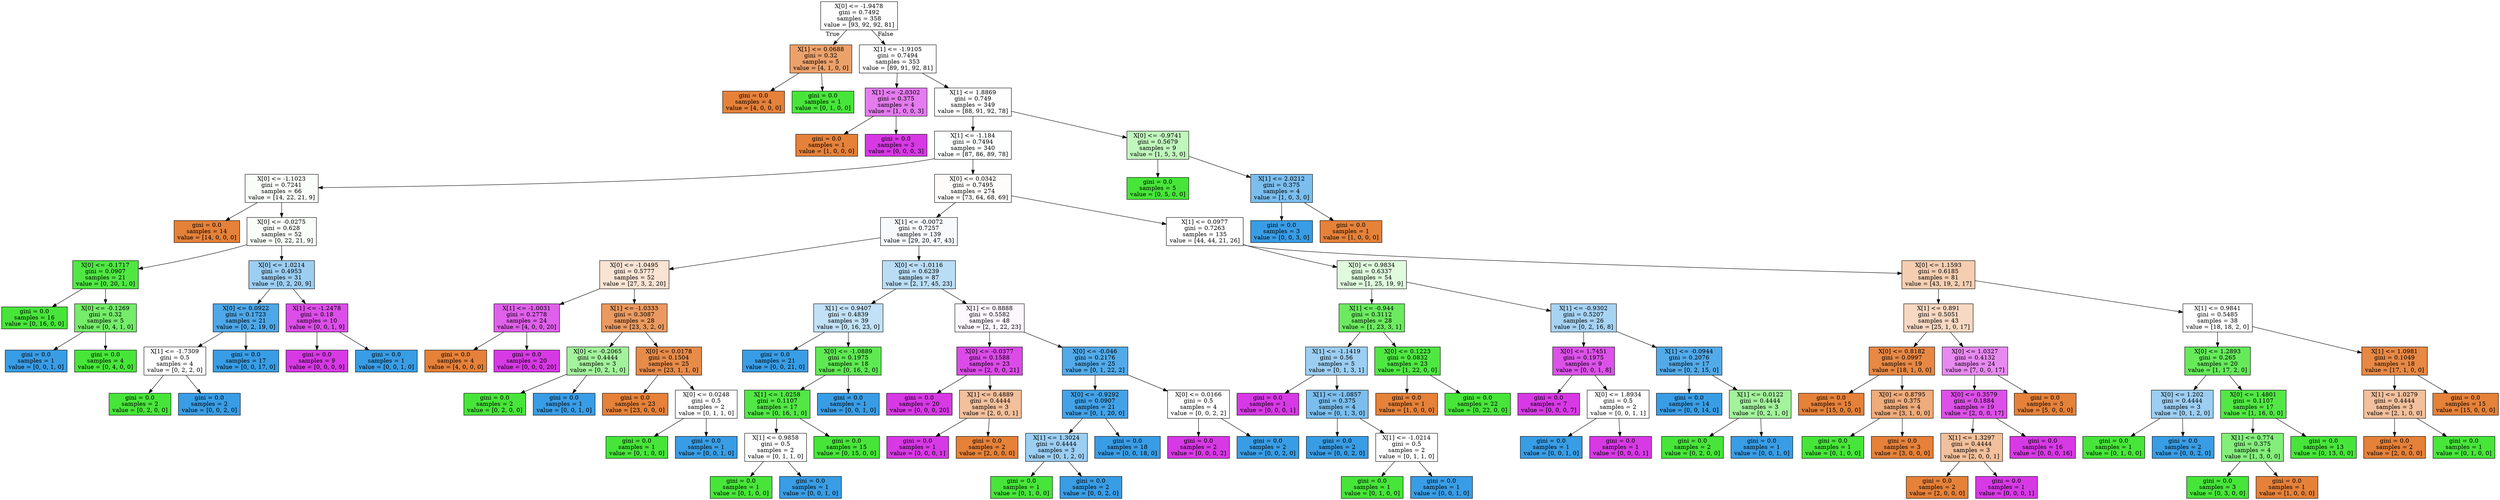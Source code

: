 digraph Tree {
node [shape=box, style="filled", color="black"] ;
0 [label="X[0] <= -1.9478\ngini = 0.7492\nsamples = 358\nvalue = [93, 92, 92, 81]", fillcolor="#e5813901"] ;
1 [label="X[1] <= 0.0688\ngini = 0.32\nsamples = 5\nvalue = [4, 1, 0, 0]", fillcolor="#e58139bf"] ;
0 -> 1 [labeldistance=2.5, labelangle=45, headlabel="True"] ;
2 [label="gini = 0.0\nsamples = 4\nvalue = [4, 0, 0, 0]", fillcolor="#e58139ff"] ;
1 -> 2 ;
3 [label="gini = 0.0\nsamples = 1\nvalue = [0, 1, 0, 0]", fillcolor="#47e539ff"] ;
1 -> 3 ;
4 [label="X[1] <= -1.9105\ngini = 0.7494\nsamples = 353\nvalue = [89, 91, 92, 81]", fillcolor="#399de501"] ;
0 -> 4 [labeldistance=2.5, labelangle=-45, headlabel="False"] ;
5 [label="X[1] <= -2.0302\ngini = 0.375\nsamples = 4\nvalue = [1, 0, 0, 3]", fillcolor="#d739e5aa"] ;
4 -> 5 ;
6 [label="gini = 0.0\nsamples = 1\nvalue = [1, 0, 0, 0]", fillcolor="#e58139ff"] ;
5 -> 6 ;
7 [label="gini = 0.0\nsamples = 3\nvalue = [0, 0, 0, 3]", fillcolor="#d739e5ff"] ;
5 -> 7 ;
8 [label="X[1] <= 1.8869\ngini = 0.749\nsamples = 349\nvalue = [88, 91, 92, 78]", fillcolor="#399de501"] ;
4 -> 8 ;
9 [label="X[1] <= -1.184\ngini = 0.7494\nsamples = 340\nvalue = [87, 86, 89, 78]", fillcolor="#399de502"] ;
8 -> 9 ;
10 [label="X[0] <= -1.1023\ngini = 0.7241\nsamples = 66\nvalue = [14, 22, 21, 9]", fillcolor="#47e53906"] ;
9 -> 10 ;
11 [label="gini = 0.0\nsamples = 14\nvalue = [14, 0, 0, 0]", fillcolor="#e58139ff"] ;
10 -> 11 ;
12 [label="X[0] <= -0.0275\ngini = 0.628\nsamples = 52\nvalue = [0, 22, 21, 9]", fillcolor="#47e53908"] ;
10 -> 12 ;
13 [label="X[0] <= -0.1717\ngini = 0.0907\nsamples = 21\nvalue = [0, 20, 1, 0]", fillcolor="#47e539f2"] ;
12 -> 13 ;
14 [label="gini = 0.0\nsamples = 16\nvalue = [0, 16, 0, 0]", fillcolor="#47e539ff"] ;
13 -> 14 ;
15 [label="X[0] <= -0.1269\ngini = 0.32\nsamples = 5\nvalue = [0, 4, 1, 0]", fillcolor="#47e539bf"] ;
13 -> 15 ;
16 [label="gini = 0.0\nsamples = 1\nvalue = [0, 0, 1, 0]", fillcolor="#399de5ff"] ;
15 -> 16 ;
17 [label="gini = 0.0\nsamples = 4\nvalue = [0, 4, 0, 0]", fillcolor="#47e539ff"] ;
15 -> 17 ;
18 [label="X[0] <= 1.0214\ngini = 0.4953\nsamples = 31\nvalue = [0, 2, 20, 9]", fillcolor="#399de57f"] ;
12 -> 18 ;
19 [label="X[0] <= 0.0922\ngini = 0.1723\nsamples = 21\nvalue = [0, 2, 19, 0]", fillcolor="#399de5e4"] ;
18 -> 19 ;
20 [label="X[1] <= -1.7309\ngini = 0.5\nsamples = 4\nvalue = [0, 2, 2, 0]", fillcolor="#47e53900"] ;
19 -> 20 ;
21 [label="gini = 0.0\nsamples = 2\nvalue = [0, 2, 0, 0]", fillcolor="#47e539ff"] ;
20 -> 21 ;
22 [label="gini = 0.0\nsamples = 2\nvalue = [0, 0, 2, 0]", fillcolor="#399de5ff"] ;
20 -> 22 ;
23 [label="gini = 0.0\nsamples = 17\nvalue = [0, 0, 17, 0]", fillcolor="#399de5ff"] ;
19 -> 23 ;
24 [label="X[1] <= -1.2478\ngini = 0.18\nsamples = 10\nvalue = [0, 0, 1, 9]", fillcolor="#d739e5e3"] ;
18 -> 24 ;
25 [label="gini = 0.0\nsamples = 9\nvalue = [0, 0, 0, 9]", fillcolor="#d739e5ff"] ;
24 -> 25 ;
26 [label="gini = 0.0\nsamples = 1\nvalue = [0, 0, 1, 0]", fillcolor="#399de5ff"] ;
24 -> 26 ;
27 [label="X[0] <= 0.0342\ngini = 0.7495\nsamples = 274\nvalue = [73, 64, 68, 69]", fillcolor="#e5813905"] ;
9 -> 27 ;
28 [label="X[1] <= -0.0072\ngini = 0.7257\nsamples = 139\nvalue = [29, 20, 47, 43]", fillcolor="#399de50b"] ;
27 -> 28 ;
29 [label="X[0] <= -1.0495\ngini = 0.5777\nsamples = 52\nvalue = [27, 3, 2, 20]", fillcolor="#e5813938"] ;
28 -> 29 ;
30 [label="X[1] <= -1.0031\ngini = 0.2778\nsamples = 24\nvalue = [4, 0, 0, 20]", fillcolor="#d739e5cc"] ;
29 -> 30 ;
31 [label="gini = 0.0\nsamples = 4\nvalue = [4, 0, 0, 0]", fillcolor="#e58139ff"] ;
30 -> 31 ;
32 [label="gini = 0.0\nsamples = 20\nvalue = [0, 0, 0, 20]", fillcolor="#d739e5ff"] ;
30 -> 32 ;
33 [label="X[1] <= -1.0333\ngini = 0.3087\nsamples = 28\nvalue = [23, 3, 2, 0]", fillcolor="#e58139cc"] ;
29 -> 33 ;
34 [label="X[0] <= -0.2065\ngini = 0.4444\nsamples = 3\nvalue = [0, 2, 1, 0]", fillcolor="#47e5397f"] ;
33 -> 34 ;
35 [label="gini = 0.0\nsamples = 2\nvalue = [0, 2, 0, 0]", fillcolor="#47e539ff"] ;
34 -> 35 ;
36 [label="gini = 0.0\nsamples = 1\nvalue = [0, 0, 1, 0]", fillcolor="#399de5ff"] ;
34 -> 36 ;
37 [label="X[0] <= 0.0178\ngini = 0.1504\nsamples = 25\nvalue = [23, 1, 1, 0]", fillcolor="#e58139ea"] ;
33 -> 37 ;
38 [label="gini = 0.0\nsamples = 23\nvalue = [23, 0, 0, 0]", fillcolor="#e58139ff"] ;
37 -> 38 ;
39 [label="X[0] <= 0.0248\ngini = 0.5\nsamples = 2\nvalue = [0, 1, 1, 0]", fillcolor="#47e53900"] ;
37 -> 39 ;
40 [label="gini = 0.0\nsamples = 1\nvalue = [0, 1, 0, 0]", fillcolor="#47e539ff"] ;
39 -> 40 ;
41 [label="gini = 0.0\nsamples = 1\nvalue = [0, 0, 1, 0]", fillcolor="#399de5ff"] ;
39 -> 41 ;
42 [label="X[0] <= -1.0116\ngini = 0.6239\nsamples = 87\nvalue = [2, 17, 45, 23]", fillcolor="#399de558"] ;
28 -> 42 ;
43 [label="X[1] <= 0.9407\ngini = 0.4839\nsamples = 39\nvalue = [0, 16, 23, 0]", fillcolor="#399de54e"] ;
42 -> 43 ;
44 [label="gini = 0.0\nsamples = 21\nvalue = [0, 0, 21, 0]", fillcolor="#399de5ff"] ;
43 -> 44 ;
45 [label="X[0] <= -1.0889\ngini = 0.1975\nsamples = 18\nvalue = [0, 16, 2, 0]", fillcolor="#47e539df"] ;
43 -> 45 ;
46 [label="X[1] <= 1.0258\ngini = 0.1107\nsamples = 17\nvalue = [0, 16, 1, 0]", fillcolor="#47e539ef"] ;
45 -> 46 ;
47 [label="X[1] <= 0.9858\ngini = 0.5\nsamples = 2\nvalue = [0, 1, 1, 0]", fillcolor="#47e53900"] ;
46 -> 47 ;
48 [label="gini = 0.0\nsamples = 1\nvalue = [0, 1, 0, 0]", fillcolor="#47e539ff"] ;
47 -> 48 ;
49 [label="gini = 0.0\nsamples = 1\nvalue = [0, 0, 1, 0]", fillcolor="#399de5ff"] ;
47 -> 49 ;
50 [label="gini = 0.0\nsamples = 15\nvalue = [0, 15, 0, 0]", fillcolor="#47e539ff"] ;
46 -> 50 ;
51 [label="gini = 0.0\nsamples = 1\nvalue = [0, 0, 1, 0]", fillcolor="#399de5ff"] ;
45 -> 51 ;
52 [label="X[1] <= 0.8888\ngini = 0.5582\nsamples = 48\nvalue = [2, 1, 22, 23]", fillcolor="#d739e50a"] ;
42 -> 52 ;
53 [label="X[0] <= -0.0377\ngini = 0.1588\nsamples = 23\nvalue = [2, 0, 0, 21]", fillcolor="#d739e5e7"] ;
52 -> 53 ;
54 [label="gini = 0.0\nsamples = 20\nvalue = [0, 0, 0, 20]", fillcolor="#d739e5ff"] ;
53 -> 54 ;
55 [label="X[1] <= 0.4889\ngini = 0.4444\nsamples = 3\nvalue = [2, 0, 0, 1]", fillcolor="#e581397f"] ;
53 -> 55 ;
56 [label="gini = 0.0\nsamples = 1\nvalue = [0, 0, 0, 1]", fillcolor="#d739e5ff"] ;
55 -> 56 ;
57 [label="gini = 0.0\nsamples = 2\nvalue = [2, 0, 0, 0]", fillcolor="#e58139ff"] ;
55 -> 57 ;
58 [label="X[0] <= -0.046\ngini = 0.2176\nsamples = 25\nvalue = [0, 1, 22, 2]", fillcolor="#399de5de"] ;
52 -> 58 ;
59 [label="X[0] <= -0.9292\ngini = 0.0907\nsamples = 21\nvalue = [0, 1, 20, 0]", fillcolor="#399de5f2"] ;
58 -> 59 ;
60 [label="X[1] <= 1.3024\ngini = 0.4444\nsamples = 3\nvalue = [0, 1, 2, 0]", fillcolor="#399de57f"] ;
59 -> 60 ;
61 [label="gini = 0.0\nsamples = 1\nvalue = [0, 1, 0, 0]", fillcolor="#47e539ff"] ;
60 -> 61 ;
62 [label="gini = 0.0\nsamples = 2\nvalue = [0, 0, 2, 0]", fillcolor="#399de5ff"] ;
60 -> 62 ;
63 [label="gini = 0.0\nsamples = 18\nvalue = [0, 0, 18, 0]", fillcolor="#399de5ff"] ;
59 -> 63 ;
64 [label="X[0] <= 0.0166\ngini = 0.5\nsamples = 4\nvalue = [0, 0, 2, 2]", fillcolor="#399de500"] ;
58 -> 64 ;
65 [label="gini = 0.0\nsamples = 2\nvalue = [0, 0, 0, 2]", fillcolor="#d739e5ff"] ;
64 -> 65 ;
66 [label="gini = 0.0\nsamples = 2\nvalue = [0, 0, 2, 0]", fillcolor="#399de5ff"] ;
64 -> 66 ;
67 [label="X[1] <= 0.0977\ngini = 0.7263\nsamples = 135\nvalue = [44, 44, 21, 26]", fillcolor="#e5813900"] ;
27 -> 67 ;
68 [label="X[0] <= 0.9834\ngini = 0.6337\nsamples = 54\nvalue = [1, 25, 19, 9]", fillcolor="#47e5392c"] ;
67 -> 68 ;
69 [label="X[1] <= -0.944\ngini = 0.3112\nsamples = 28\nvalue = [1, 23, 3, 1]", fillcolor="#47e539cc"] ;
68 -> 69 ;
70 [label="X[1] <= -1.1419\ngini = 0.56\nsamples = 5\nvalue = [0, 1, 3, 1]", fillcolor="#399de57f"] ;
69 -> 70 ;
71 [label="gini = 0.0\nsamples = 1\nvalue = [0, 0, 0, 1]", fillcolor="#d739e5ff"] ;
70 -> 71 ;
72 [label="X[1] <= -1.0857\ngini = 0.375\nsamples = 4\nvalue = [0, 1, 3, 0]", fillcolor="#399de5aa"] ;
70 -> 72 ;
73 [label="gini = 0.0\nsamples = 2\nvalue = [0, 0, 2, 0]", fillcolor="#399de5ff"] ;
72 -> 73 ;
74 [label="X[1] <= -1.0214\ngini = 0.5\nsamples = 2\nvalue = [0, 1, 1, 0]", fillcolor="#47e53900"] ;
72 -> 74 ;
75 [label="gini = 0.0\nsamples = 1\nvalue = [0, 1, 0, 0]", fillcolor="#47e539ff"] ;
74 -> 75 ;
76 [label="gini = 0.0\nsamples = 1\nvalue = [0, 0, 1, 0]", fillcolor="#399de5ff"] ;
74 -> 76 ;
77 [label="X[0] <= 0.1223\ngini = 0.0832\nsamples = 23\nvalue = [1, 22, 0, 0]", fillcolor="#47e539f3"] ;
69 -> 77 ;
78 [label="gini = 0.0\nsamples = 1\nvalue = [1, 0, 0, 0]", fillcolor="#e58139ff"] ;
77 -> 78 ;
79 [label="gini = 0.0\nsamples = 22\nvalue = [0, 22, 0, 0]", fillcolor="#47e539ff"] ;
77 -> 79 ;
80 [label="X[1] <= -0.9302\ngini = 0.5207\nsamples = 26\nvalue = [0, 2, 16, 8]", fillcolor="#399de571"] ;
68 -> 80 ;
81 [label="X[0] <= 1.7451\ngini = 0.1975\nsamples = 9\nvalue = [0, 0, 1, 8]", fillcolor="#d739e5df"] ;
80 -> 81 ;
82 [label="gini = 0.0\nsamples = 7\nvalue = [0, 0, 0, 7]", fillcolor="#d739e5ff"] ;
81 -> 82 ;
83 [label="X[0] <= 1.8934\ngini = 0.5\nsamples = 2\nvalue = [0, 0, 1, 1]", fillcolor="#399de500"] ;
81 -> 83 ;
84 [label="gini = 0.0\nsamples = 1\nvalue = [0, 0, 1, 0]", fillcolor="#399de5ff"] ;
83 -> 84 ;
85 [label="gini = 0.0\nsamples = 1\nvalue = [0, 0, 0, 1]", fillcolor="#d739e5ff"] ;
83 -> 85 ;
86 [label="X[1] <= -0.0944\ngini = 0.2076\nsamples = 17\nvalue = [0, 2, 15, 0]", fillcolor="#399de5dd"] ;
80 -> 86 ;
87 [label="gini = 0.0\nsamples = 14\nvalue = [0, 0, 14, 0]", fillcolor="#399de5ff"] ;
86 -> 87 ;
88 [label="X[1] <= 0.0122\ngini = 0.4444\nsamples = 3\nvalue = [0, 2, 1, 0]", fillcolor="#47e5397f"] ;
86 -> 88 ;
89 [label="gini = 0.0\nsamples = 2\nvalue = [0, 2, 0, 0]", fillcolor="#47e539ff"] ;
88 -> 89 ;
90 [label="gini = 0.0\nsamples = 1\nvalue = [0, 0, 1, 0]", fillcolor="#399de5ff"] ;
88 -> 90 ;
91 [label="X[0] <= 1.1593\ngini = 0.6185\nsamples = 81\nvalue = [43, 19, 2, 17]", fillcolor="#e5813963"] ;
67 -> 91 ;
92 [label="X[1] <= 0.891\ngini = 0.5051\nsamples = 43\nvalue = [25, 1, 0, 17]", fillcolor="#e581394e"] ;
91 -> 92 ;
93 [label="X[0] <= 0.8182\ngini = 0.0997\nsamples = 19\nvalue = [18, 1, 0, 0]", fillcolor="#e58139f1"] ;
92 -> 93 ;
94 [label="gini = 0.0\nsamples = 15\nvalue = [15, 0, 0, 0]", fillcolor="#e58139ff"] ;
93 -> 94 ;
95 [label="X[0] <= 0.8795\ngini = 0.375\nsamples = 4\nvalue = [3, 1, 0, 0]", fillcolor="#e58139aa"] ;
93 -> 95 ;
96 [label="gini = 0.0\nsamples = 1\nvalue = [0, 1, 0, 0]", fillcolor="#47e539ff"] ;
95 -> 96 ;
97 [label="gini = 0.0\nsamples = 3\nvalue = [3, 0, 0, 0]", fillcolor="#e58139ff"] ;
95 -> 97 ;
98 [label="X[0] <= 1.0327\ngini = 0.4132\nsamples = 24\nvalue = [7, 0, 0, 17]", fillcolor="#d739e596"] ;
92 -> 98 ;
99 [label="X[0] <= 0.3579\ngini = 0.1884\nsamples = 19\nvalue = [2, 0, 0, 17]", fillcolor="#d739e5e1"] ;
98 -> 99 ;
100 [label="X[1] <= 1.3297\ngini = 0.4444\nsamples = 3\nvalue = [2, 0, 0, 1]", fillcolor="#e581397f"] ;
99 -> 100 ;
101 [label="gini = 0.0\nsamples = 2\nvalue = [2, 0, 0, 0]", fillcolor="#e58139ff"] ;
100 -> 101 ;
102 [label="gini = 0.0\nsamples = 1\nvalue = [0, 0, 0, 1]", fillcolor="#d739e5ff"] ;
100 -> 102 ;
103 [label="gini = 0.0\nsamples = 16\nvalue = [0, 0, 0, 16]", fillcolor="#d739e5ff"] ;
99 -> 103 ;
104 [label="gini = 0.0\nsamples = 5\nvalue = [5, 0, 0, 0]", fillcolor="#e58139ff"] ;
98 -> 104 ;
105 [label="X[1] <= 0.9841\ngini = 0.5485\nsamples = 38\nvalue = [18, 18, 2, 0]", fillcolor="#e5813900"] ;
91 -> 105 ;
106 [label="X[0] <= 1.2893\ngini = 0.265\nsamples = 20\nvalue = [1, 17, 2, 0]", fillcolor="#47e539d4"] ;
105 -> 106 ;
107 [label="X[0] <= 1.202\ngini = 0.4444\nsamples = 3\nvalue = [0, 1, 2, 0]", fillcolor="#399de57f"] ;
106 -> 107 ;
108 [label="gini = 0.0\nsamples = 1\nvalue = [0, 1, 0, 0]", fillcolor="#47e539ff"] ;
107 -> 108 ;
109 [label="gini = 0.0\nsamples = 2\nvalue = [0, 0, 2, 0]", fillcolor="#399de5ff"] ;
107 -> 109 ;
110 [label="X[0] <= 1.4801\ngini = 0.1107\nsamples = 17\nvalue = [1, 16, 0, 0]", fillcolor="#47e539ef"] ;
106 -> 110 ;
111 [label="X[1] <= 0.774\ngini = 0.375\nsamples = 4\nvalue = [1, 3, 0, 0]", fillcolor="#47e539aa"] ;
110 -> 111 ;
112 [label="gini = 0.0\nsamples = 3\nvalue = [0, 3, 0, 0]", fillcolor="#47e539ff"] ;
111 -> 112 ;
113 [label="gini = 0.0\nsamples = 1\nvalue = [1, 0, 0, 0]", fillcolor="#e58139ff"] ;
111 -> 113 ;
114 [label="gini = 0.0\nsamples = 13\nvalue = [0, 13, 0, 0]", fillcolor="#47e539ff"] ;
110 -> 114 ;
115 [label="X[1] <= 1.0981\ngini = 0.1049\nsamples = 18\nvalue = [17, 1, 0, 0]", fillcolor="#e58139f0"] ;
105 -> 115 ;
116 [label="X[1] <= 1.0279\ngini = 0.4444\nsamples = 3\nvalue = [2, 1, 0, 0]", fillcolor="#e581397f"] ;
115 -> 116 ;
117 [label="gini = 0.0\nsamples = 2\nvalue = [2, 0, 0, 0]", fillcolor="#e58139ff"] ;
116 -> 117 ;
118 [label="gini = 0.0\nsamples = 1\nvalue = [0, 1, 0, 0]", fillcolor="#47e539ff"] ;
116 -> 118 ;
119 [label="gini = 0.0\nsamples = 15\nvalue = [15, 0, 0, 0]", fillcolor="#e58139ff"] ;
115 -> 119 ;
120 [label="X[0] <= -0.9741\ngini = 0.5679\nsamples = 9\nvalue = [1, 5, 3, 0]", fillcolor="#47e53955"] ;
8 -> 120 ;
121 [label="gini = 0.0\nsamples = 5\nvalue = [0, 5, 0, 0]", fillcolor="#47e539ff"] ;
120 -> 121 ;
122 [label="X[1] <= 2.0212\ngini = 0.375\nsamples = 4\nvalue = [1, 0, 3, 0]", fillcolor="#399de5aa"] ;
120 -> 122 ;
123 [label="gini = 0.0\nsamples = 3\nvalue = [0, 0, 3, 0]", fillcolor="#399de5ff"] ;
122 -> 123 ;
124 [label="gini = 0.0\nsamples = 1\nvalue = [1, 0, 0, 0]", fillcolor="#e58139ff"] ;
122 -> 124 ;
}